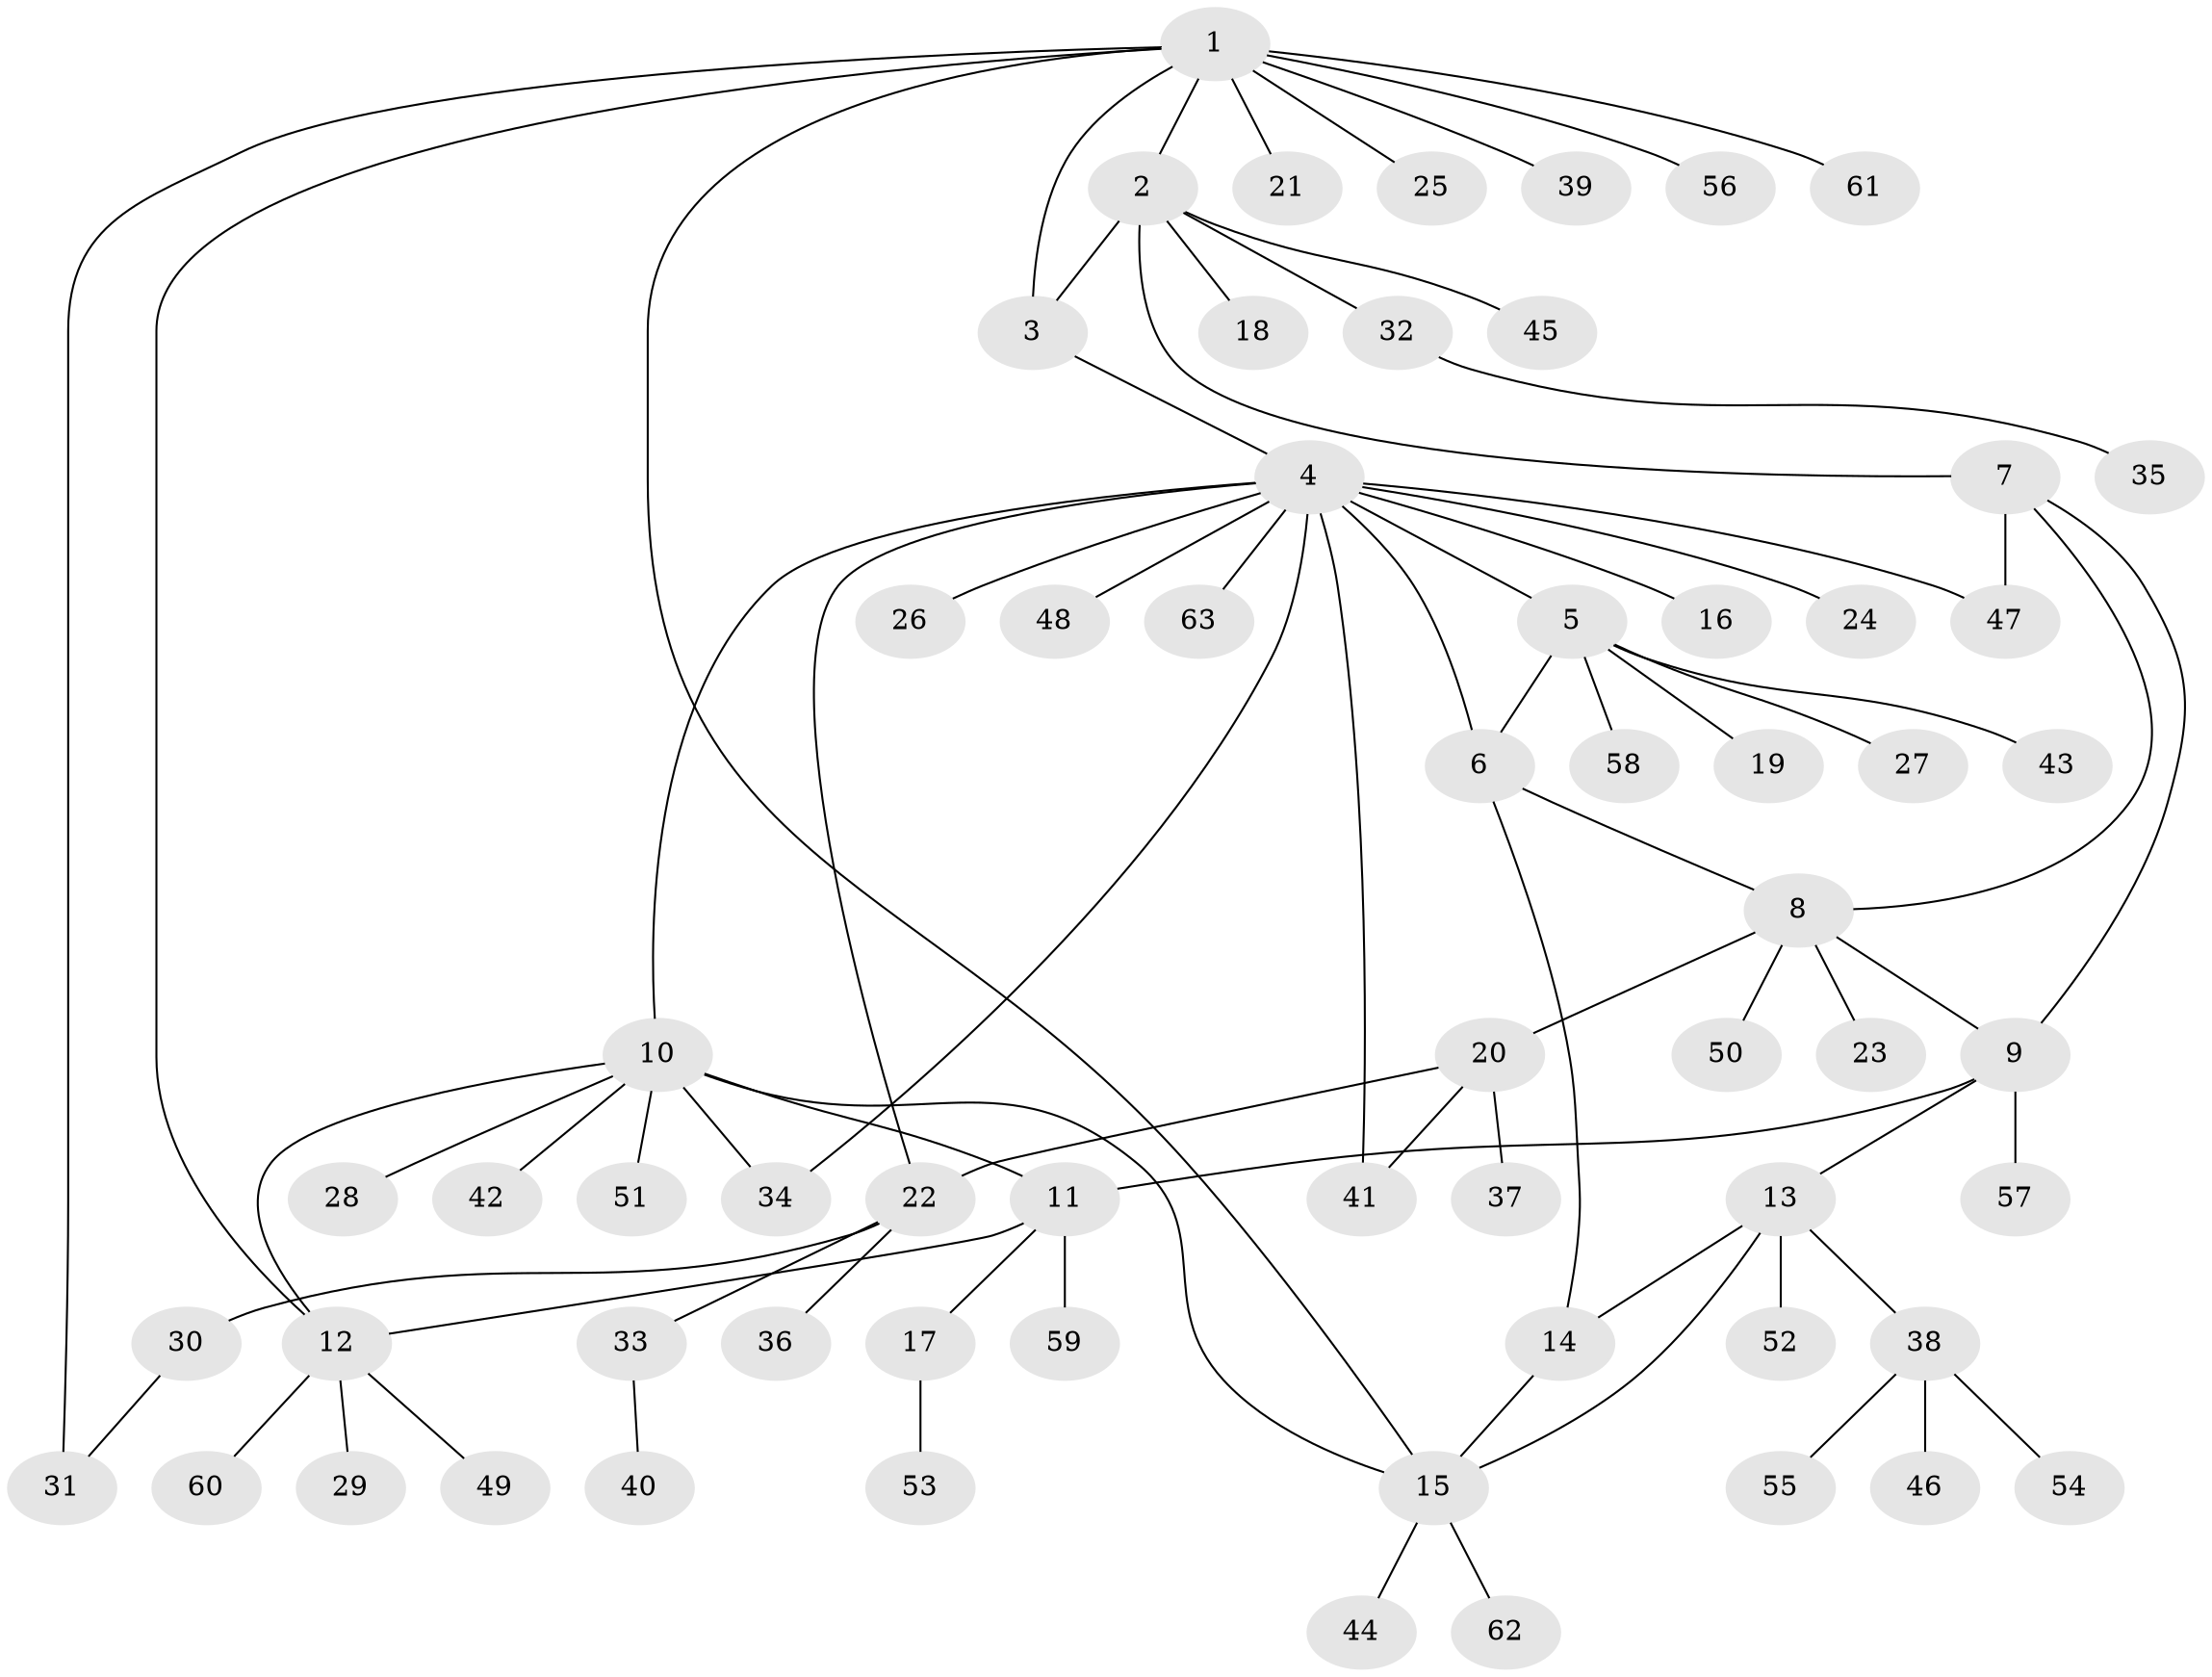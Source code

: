 // Generated by graph-tools (version 1.1) at 2025/54/03/09/25 04:54:20]
// undirected, 63 vertices, 78 edges
graph export_dot {
graph [start="1"]
  node [color=gray90,style=filled];
  1;
  2;
  3;
  4;
  5;
  6;
  7;
  8;
  9;
  10;
  11;
  12;
  13;
  14;
  15;
  16;
  17;
  18;
  19;
  20;
  21;
  22;
  23;
  24;
  25;
  26;
  27;
  28;
  29;
  30;
  31;
  32;
  33;
  34;
  35;
  36;
  37;
  38;
  39;
  40;
  41;
  42;
  43;
  44;
  45;
  46;
  47;
  48;
  49;
  50;
  51;
  52;
  53;
  54;
  55;
  56;
  57;
  58;
  59;
  60;
  61;
  62;
  63;
  1 -- 2;
  1 -- 3;
  1 -- 12;
  1 -- 15;
  1 -- 21;
  1 -- 25;
  1 -- 31;
  1 -- 39;
  1 -- 56;
  1 -- 61;
  2 -- 3;
  2 -- 7;
  2 -- 18;
  2 -- 32;
  2 -- 45;
  3 -- 4;
  4 -- 5;
  4 -- 6;
  4 -- 10;
  4 -- 16;
  4 -- 22;
  4 -- 24;
  4 -- 26;
  4 -- 34;
  4 -- 41;
  4 -- 47;
  4 -- 48;
  4 -- 63;
  5 -- 6;
  5 -- 19;
  5 -- 27;
  5 -- 43;
  5 -- 58;
  6 -- 8;
  6 -- 14;
  7 -- 8;
  7 -- 9;
  7 -- 47;
  8 -- 9;
  8 -- 20;
  8 -- 23;
  8 -- 50;
  9 -- 11;
  9 -- 13;
  9 -- 57;
  10 -- 11;
  10 -- 12;
  10 -- 15;
  10 -- 28;
  10 -- 34;
  10 -- 42;
  10 -- 51;
  11 -- 12;
  11 -- 17;
  11 -- 59;
  12 -- 29;
  12 -- 49;
  12 -- 60;
  13 -- 14;
  13 -- 15;
  13 -- 38;
  13 -- 52;
  14 -- 15;
  15 -- 44;
  15 -- 62;
  17 -- 53;
  20 -- 22;
  20 -- 37;
  20 -- 41;
  22 -- 30;
  22 -- 33;
  22 -- 36;
  30 -- 31;
  32 -- 35;
  33 -- 40;
  38 -- 46;
  38 -- 54;
  38 -- 55;
}
